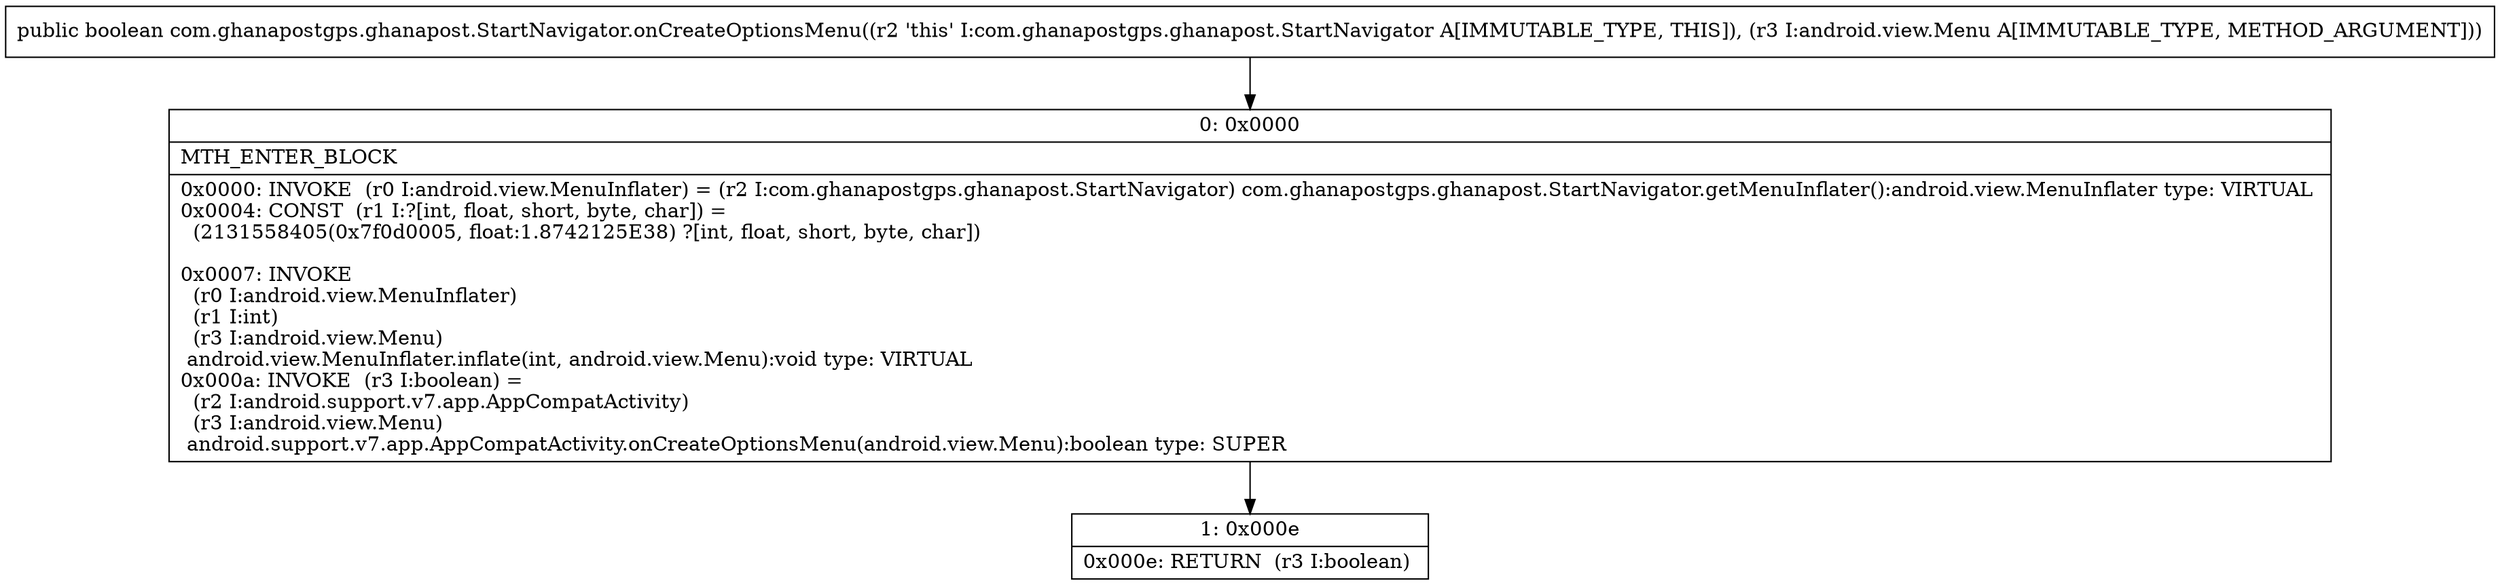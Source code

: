 digraph "CFG forcom.ghanapostgps.ghanapost.StartNavigator.onCreateOptionsMenu(Landroid\/view\/Menu;)Z" {
Node_0 [shape=record,label="{0\:\ 0x0000|MTH_ENTER_BLOCK\l|0x0000: INVOKE  (r0 I:android.view.MenuInflater) = (r2 I:com.ghanapostgps.ghanapost.StartNavigator) com.ghanapostgps.ghanapost.StartNavigator.getMenuInflater():android.view.MenuInflater type: VIRTUAL \l0x0004: CONST  (r1 I:?[int, float, short, byte, char]) = \l  (2131558405(0x7f0d0005, float:1.8742125E38) ?[int, float, short, byte, char])\l \l0x0007: INVOKE  \l  (r0 I:android.view.MenuInflater)\l  (r1 I:int)\l  (r3 I:android.view.Menu)\l android.view.MenuInflater.inflate(int, android.view.Menu):void type: VIRTUAL \l0x000a: INVOKE  (r3 I:boolean) = \l  (r2 I:android.support.v7.app.AppCompatActivity)\l  (r3 I:android.view.Menu)\l android.support.v7.app.AppCompatActivity.onCreateOptionsMenu(android.view.Menu):boolean type: SUPER \l}"];
Node_1 [shape=record,label="{1\:\ 0x000e|0x000e: RETURN  (r3 I:boolean) \l}"];
MethodNode[shape=record,label="{public boolean com.ghanapostgps.ghanapost.StartNavigator.onCreateOptionsMenu((r2 'this' I:com.ghanapostgps.ghanapost.StartNavigator A[IMMUTABLE_TYPE, THIS]), (r3 I:android.view.Menu A[IMMUTABLE_TYPE, METHOD_ARGUMENT])) }"];
MethodNode -> Node_0;
Node_0 -> Node_1;
}

